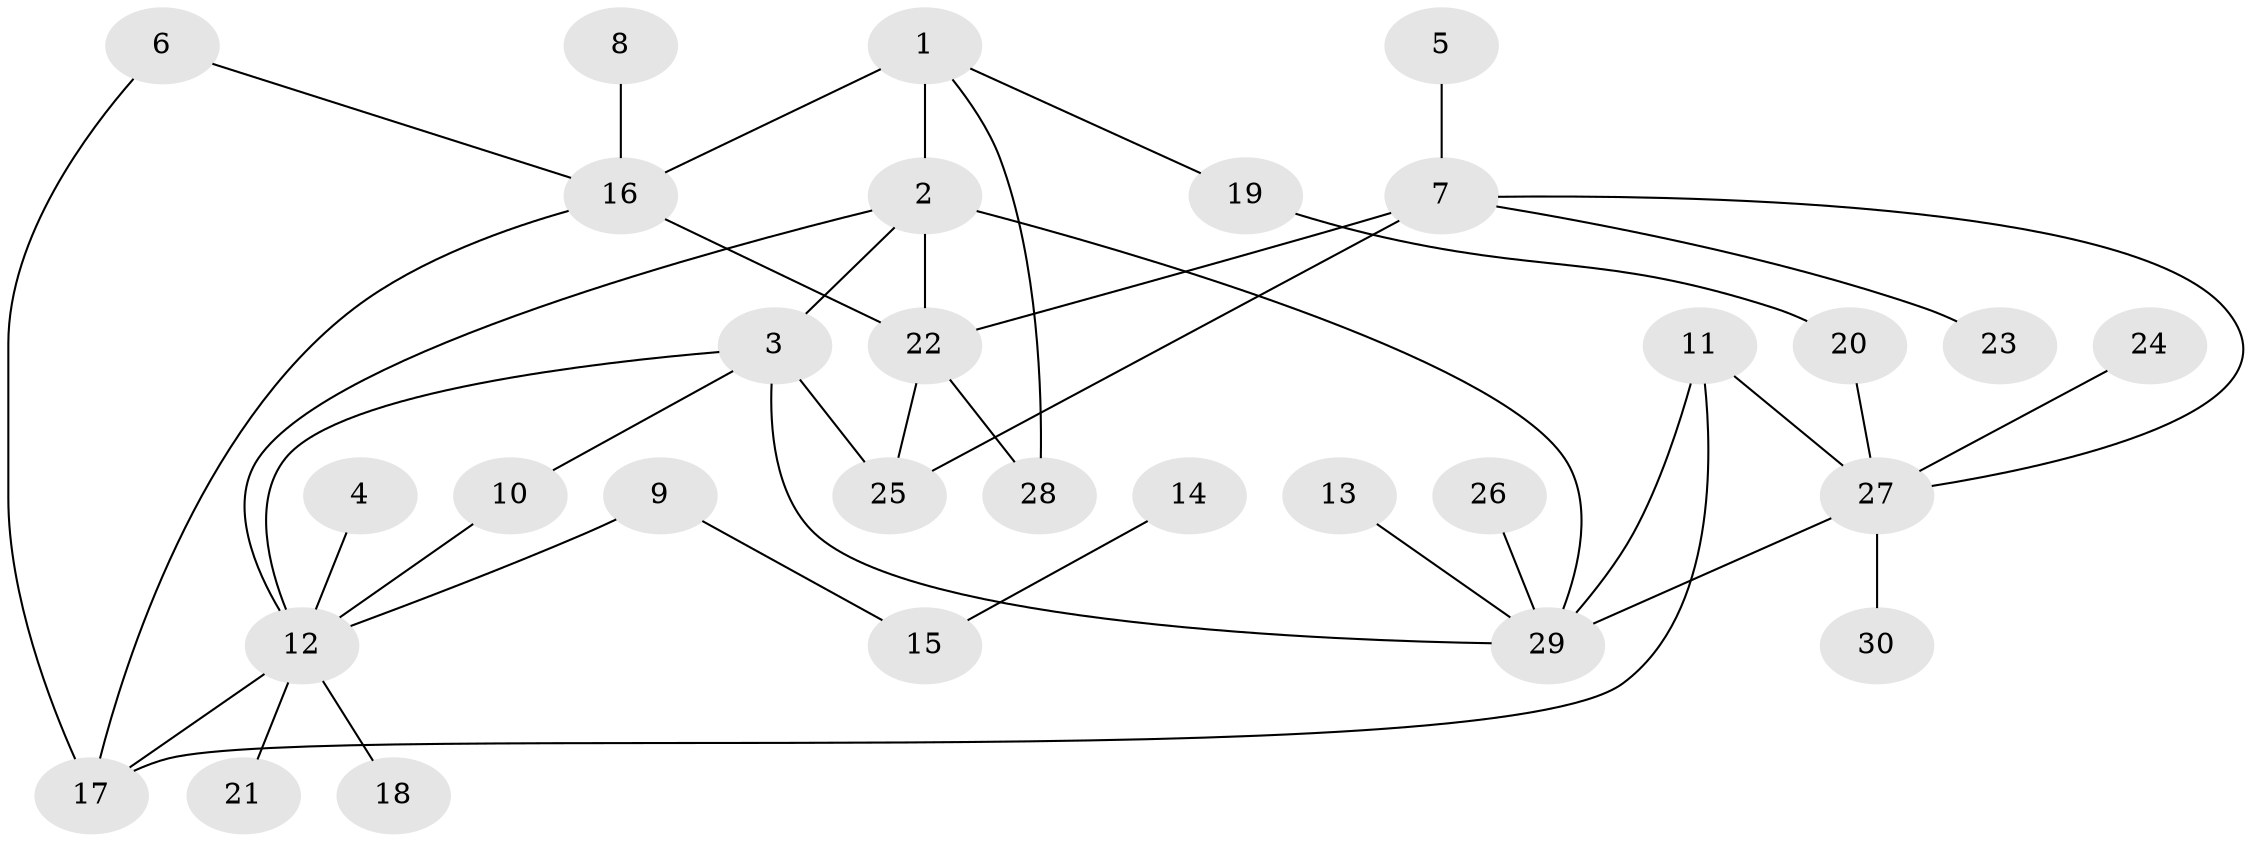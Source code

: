 // original degree distribution, {6: 0.06666666666666667, 5: 0.06666666666666667, 3: 0.1, 10: 0.016666666666666666, 8: 0.03333333333333333, 7: 0.016666666666666666, 2: 0.18333333333333332, 1: 0.5166666666666667}
// Generated by graph-tools (version 1.1) at 2025/02/03/09/25 03:02:51]
// undirected, 30 vertices, 42 edges
graph export_dot {
graph [start="1"]
  node [color=gray90,style=filled];
  1;
  2;
  3;
  4;
  5;
  6;
  7;
  8;
  9;
  10;
  11;
  12;
  13;
  14;
  15;
  16;
  17;
  18;
  19;
  20;
  21;
  22;
  23;
  24;
  25;
  26;
  27;
  28;
  29;
  30;
  1 -- 2 [weight=2.0];
  1 -- 16 [weight=1.0];
  1 -- 19 [weight=1.0];
  1 -- 28 [weight=1.0];
  2 -- 3 [weight=1.0];
  2 -- 12 [weight=1.0];
  2 -- 22 [weight=2.0];
  2 -- 29 [weight=1.0];
  3 -- 10 [weight=1.0];
  3 -- 12 [weight=1.0];
  3 -- 25 [weight=1.0];
  3 -- 29 [weight=1.0];
  4 -- 12 [weight=1.0];
  5 -- 7 [weight=1.0];
  6 -- 16 [weight=1.0];
  6 -- 17 [weight=1.0];
  7 -- 22 [weight=1.0];
  7 -- 23 [weight=1.0];
  7 -- 25 [weight=1.0];
  7 -- 27 [weight=1.0];
  8 -- 16 [weight=1.0];
  9 -- 12 [weight=1.0];
  9 -- 15 [weight=1.0];
  10 -- 12 [weight=1.0];
  11 -- 17 [weight=1.0];
  11 -- 27 [weight=1.0];
  11 -- 29 [weight=1.0];
  12 -- 17 [weight=1.0];
  12 -- 18 [weight=1.0];
  12 -- 21 [weight=1.0];
  13 -- 29 [weight=1.0];
  14 -- 15 [weight=1.0];
  16 -- 17 [weight=1.0];
  16 -- 22 [weight=1.0];
  19 -- 20 [weight=1.0];
  20 -- 27 [weight=1.0];
  22 -- 25 [weight=1.0];
  22 -- 28 [weight=1.0];
  24 -- 27 [weight=1.0];
  26 -- 29 [weight=1.0];
  27 -- 29 [weight=1.0];
  27 -- 30 [weight=1.0];
}

